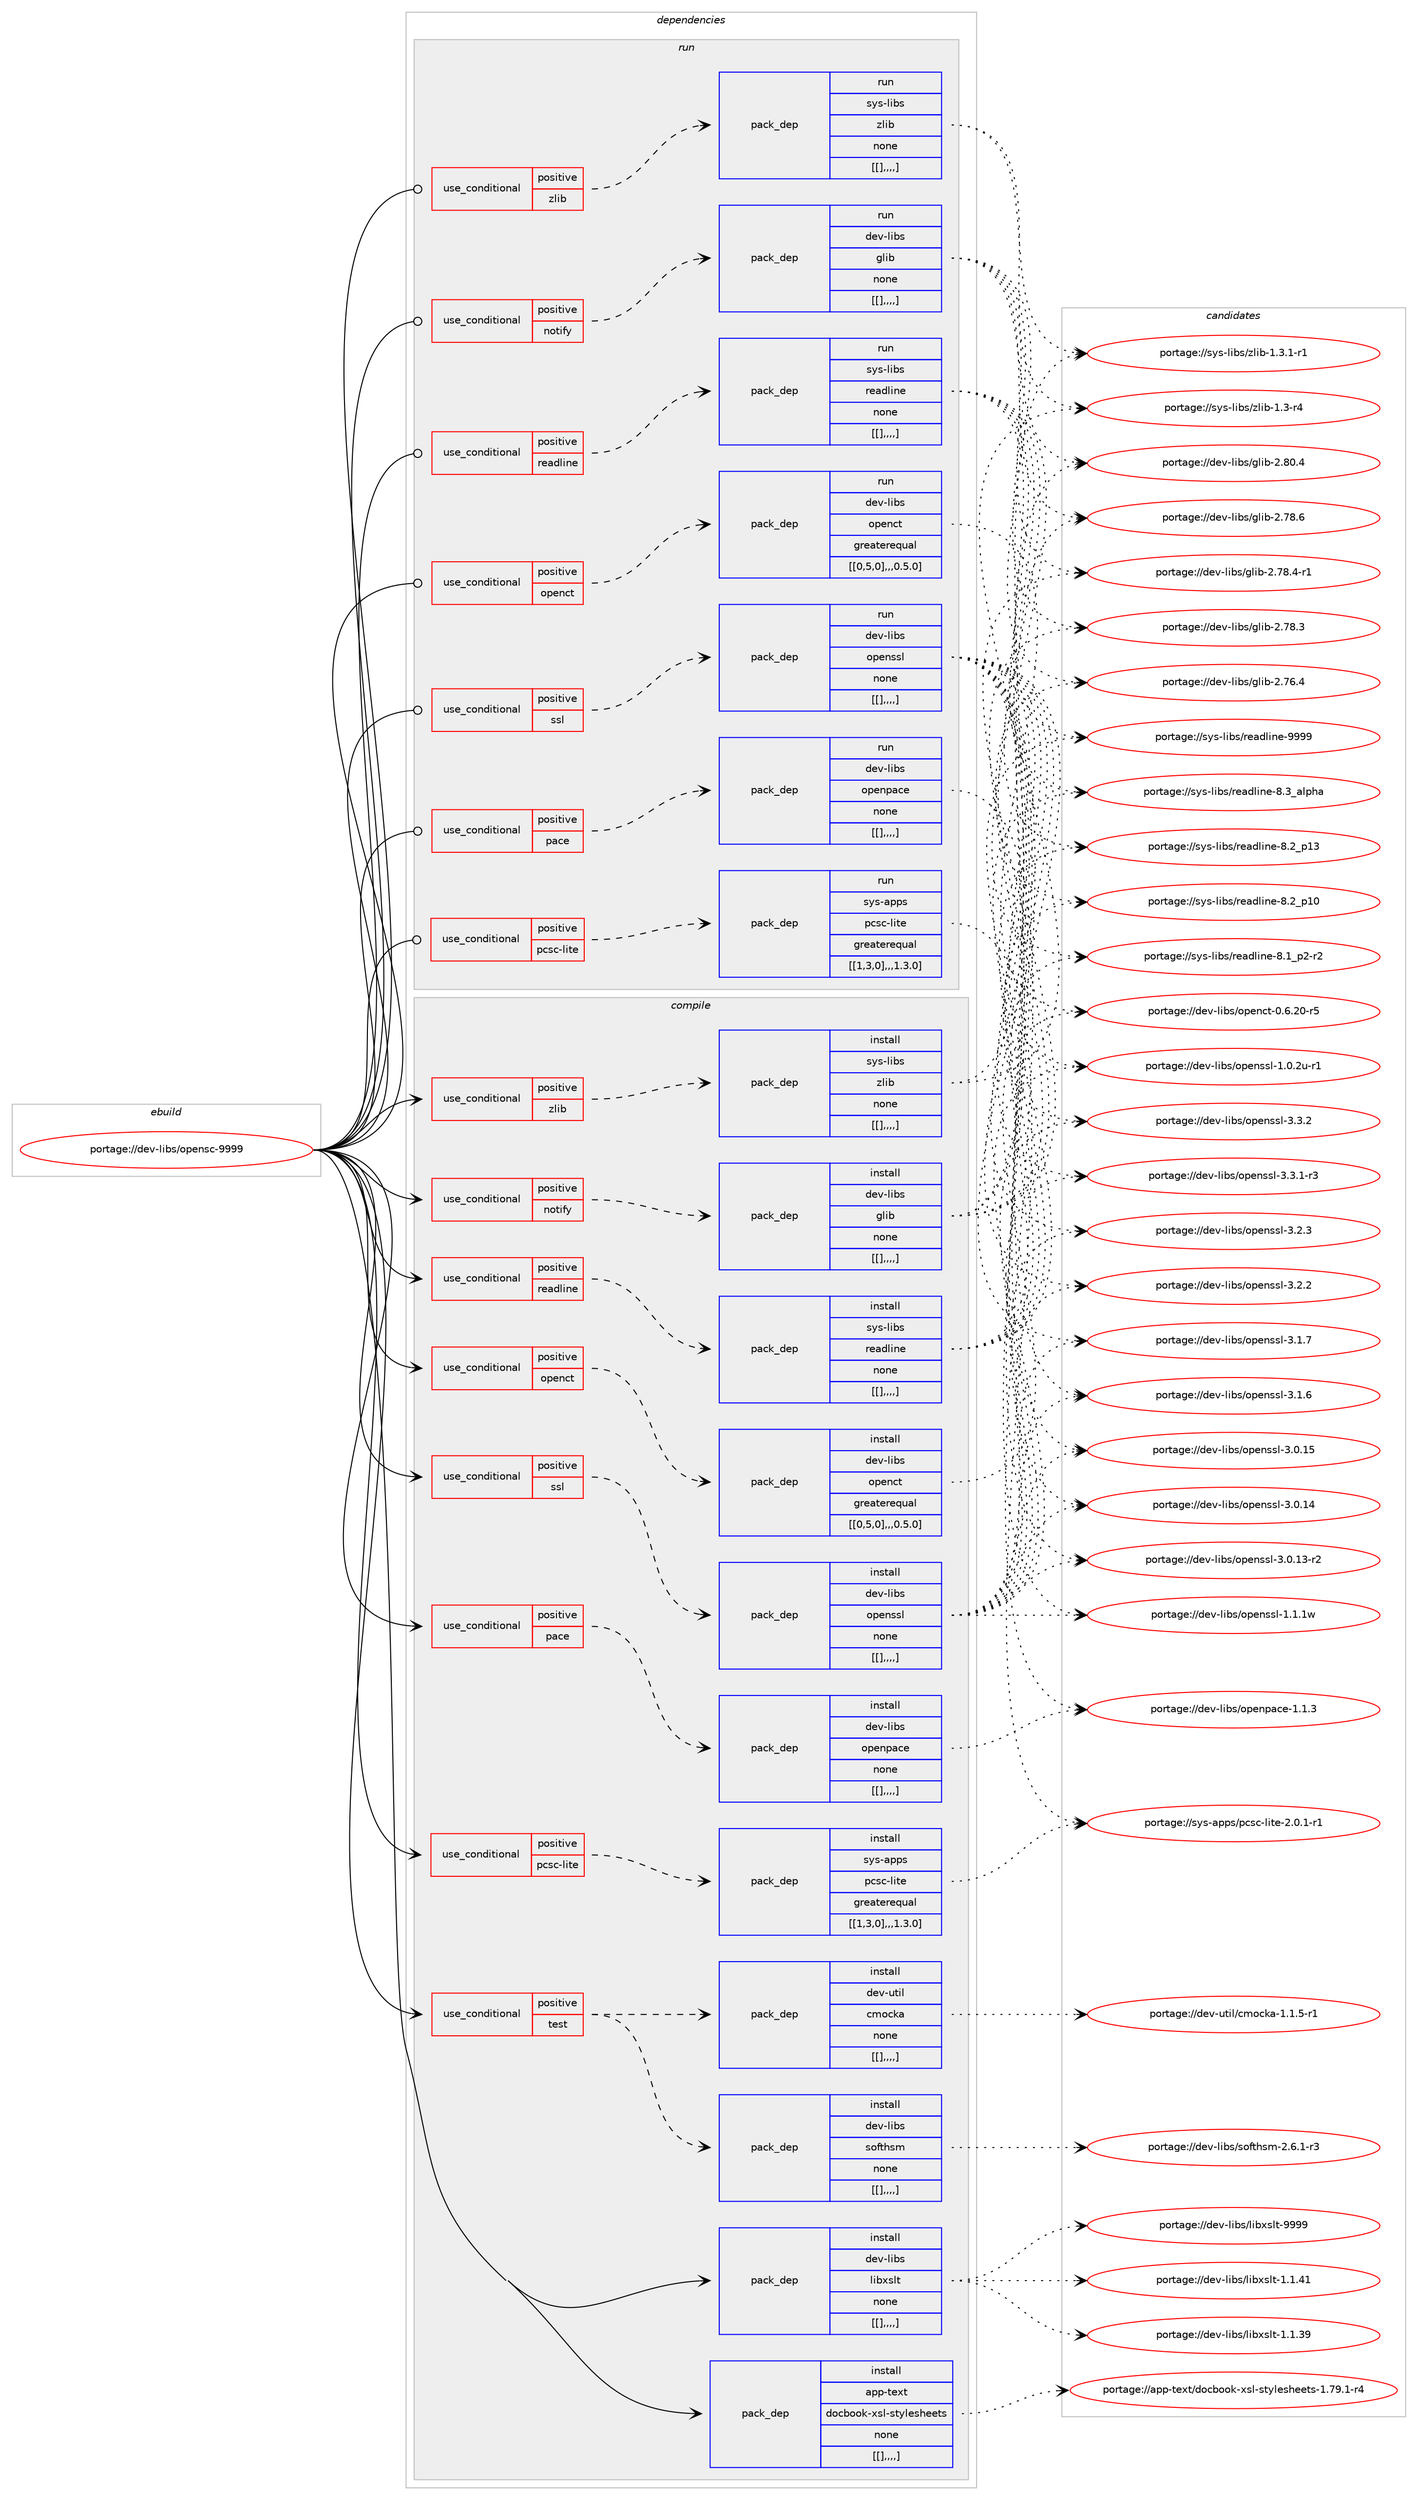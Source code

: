 digraph prolog {

# *************
# Graph options
# *************

newrank=true;
concentrate=true;
compound=true;
graph [rankdir=LR,fontname=Helvetica,fontsize=10,ranksep=1.5];#, ranksep=2.5, nodesep=0.2];
edge  [arrowhead=vee];
node  [fontname=Helvetica,fontsize=10];

# **********
# The ebuild
# **********

subgraph cluster_leftcol {
color=gray;
label=<<i>ebuild</i>>;
id [label="portage://dev-libs/opensc-9999", color=red, width=4, href="../dev-libs/opensc-9999.svg"];
}

# ****************
# The dependencies
# ****************

subgraph cluster_midcol {
color=gray;
label=<<i>dependencies</i>>;
subgraph cluster_compile {
fillcolor="#eeeeee";
style=filled;
label=<<i>compile</i>>;
subgraph cond28629 {
dependency114000 [label=<<TABLE BORDER="0" CELLBORDER="1" CELLSPACING="0" CELLPADDING="4"><TR><TD ROWSPAN="3" CELLPADDING="10">use_conditional</TD></TR><TR><TD>positive</TD></TR><TR><TD>notify</TD></TR></TABLE>>, shape=none, color=red];
subgraph pack84207 {
dependency114001 [label=<<TABLE BORDER="0" CELLBORDER="1" CELLSPACING="0" CELLPADDING="4" WIDTH="220"><TR><TD ROWSPAN="6" CELLPADDING="30">pack_dep</TD></TR><TR><TD WIDTH="110">install</TD></TR><TR><TD>dev-libs</TD></TR><TR><TD>glib</TD></TR><TR><TD>none</TD></TR><TR><TD>[[],,,,]</TD></TR></TABLE>>, shape=none, color=blue];
}
dependency114000:e -> dependency114001:w [weight=20,style="dashed",arrowhead="vee"];
}
id:e -> dependency114000:w [weight=20,style="solid",arrowhead="vee"];
subgraph cond28630 {
dependency114002 [label=<<TABLE BORDER="0" CELLBORDER="1" CELLSPACING="0" CELLPADDING="4"><TR><TD ROWSPAN="3" CELLPADDING="10">use_conditional</TD></TR><TR><TD>positive</TD></TR><TR><TD>openct</TD></TR></TABLE>>, shape=none, color=red];
subgraph pack84208 {
dependency114003 [label=<<TABLE BORDER="0" CELLBORDER="1" CELLSPACING="0" CELLPADDING="4" WIDTH="220"><TR><TD ROWSPAN="6" CELLPADDING="30">pack_dep</TD></TR><TR><TD WIDTH="110">install</TD></TR><TR><TD>dev-libs</TD></TR><TR><TD>openct</TD></TR><TR><TD>greaterequal</TD></TR><TR><TD>[[0,5,0],,,0.5.0]</TD></TR></TABLE>>, shape=none, color=blue];
}
dependency114002:e -> dependency114003:w [weight=20,style="dashed",arrowhead="vee"];
}
id:e -> dependency114002:w [weight=20,style="solid",arrowhead="vee"];
subgraph cond28631 {
dependency114004 [label=<<TABLE BORDER="0" CELLBORDER="1" CELLSPACING="0" CELLPADDING="4"><TR><TD ROWSPAN="3" CELLPADDING="10">use_conditional</TD></TR><TR><TD>positive</TD></TR><TR><TD>pace</TD></TR></TABLE>>, shape=none, color=red];
subgraph pack84209 {
dependency114005 [label=<<TABLE BORDER="0" CELLBORDER="1" CELLSPACING="0" CELLPADDING="4" WIDTH="220"><TR><TD ROWSPAN="6" CELLPADDING="30">pack_dep</TD></TR><TR><TD WIDTH="110">install</TD></TR><TR><TD>dev-libs</TD></TR><TR><TD>openpace</TD></TR><TR><TD>none</TD></TR><TR><TD>[[],,,,]</TD></TR></TABLE>>, shape=none, color=blue];
}
dependency114004:e -> dependency114005:w [weight=20,style="dashed",arrowhead="vee"];
}
id:e -> dependency114004:w [weight=20,style="solid",arrowhead="vee"];
subgraph cond28632 {
dependency114006 [label=<<TABLE BORDER="0" CELLBORDER="1" CELLSPACING="0" CELLPADDING="4"><TR><TD ROWSPAN="3" CELLPADDING="10">use_conditional</TD></TR><TR><TD>positive</TD></TR><TR><TD>pcsc-lite</TD></TR></TABLE>>, shape=none, color=red];
subgraph pack84210 {
dependency114007 [label=<<TABLE BORDER="0" CELLBORDER="1" CELLSPACING="0" CELLPADDING="4" WIDTH="220"><TR><TD ROWSPAN="6" CELLPADDING="30">pack_dep</TD></TR><TR><TD WIDTH="110">install</TD></TR><TR><TD>sys-apps</TD></TR><TR><TD>pcsc-lite</TD></TR><TR><TD>greaterequal</TD></TR><TR><TD>[[1,3,0],,,1.3.0]</TD></TR></TABLE>>, shape=none, color=blue];
}
dependency114006:e -> dependency114007:w [weight=20,style="dashed",arrowhead="vee"];
}
id:e -> dependency114006:w [weight=20,style="solid",arrowhead="vee"];
subgraph cond28633 {
dependency114008 [label=<<TABLE BORDER="0" CELLBORDER="1" CELLSPACING="0" CELLPADDING="4"><TR><TD ROWSPAN="3" CELLPADDING="10">use_conditional</TD></TR><TR><TD>positive</TD></TR><TR><TD>readline</TD></TR></TABLE>>, shape=none, color=red];
subgraph pack84211 {
dependency114009 [label=<<TABLE BORDER="0" CELLBORDER="1" CELLSPACING="0" CELLPADDING="4" WIDTH="220"><TR><TD ROWSPAN="6" CELLPADDING="30">pack_dep</TD></TR><TR><TD WIDTH="110">install</TD></TR><TR><TD>sys-libs</TD></TR><TR><TD>readline</TD></TR><TR><TD>none</TD></TR><TR><TD>[[],,,,]</TD></TR></TABLE>>, shape=none, color=blue];
}
dependency114008:e -> dependency114009:w [weight=20,style="dashed",arrowhead="vee"];
}
id:e -> dependency114008:w [weight=20,style="solid",arrowhead="vee"];
subgraph cond28634 {
dependency114010 [label=<<TABLE BORDER="0" CELLBORDER="1" CELLSPACING="0" CELLPADDING="4"><TR><TD ROWSPAN="3" CELLPADDING="10">use_conditional</TD></TR><TR><TD>positive</TD></TR><TR><TD>ssl</TD></TR></TABLE>>, shape=none, color=red];
subgraph pack84212 {
dependency114011 [label=<<TABLE BORDER="0" CELLBORDER="1" CELLSPACING="0" CELLPADDING="4" WIDTH="220"><TR><TD ROWSPAN="6" CELLPADDING="30">pack_dep</TD></TR><TR><TD WIDTH="110">install</TD></TR><TR><TD>dev-libs</TD></TR><TR><TD>openssl</TD></TR><TR><TD>none</TD></TR><TR><TD>[[],,,,]</TD></TR></TABLE>>, shape=none, color=blue];
}
dependency114010:e -> dependency114011:w [weight=20,style="dashed",arrowhead="vee"];
}
id:e -> dependency114010:w [weight=20,style="solid",arrowhead="vee"];
subgraph cond28635 {
dependency114012 [label=<<TABLE BORDER="0" CELLBORDER="1" CELLSPACING="0" CELLPADDING="4"><TR><TD ROWSPAN="3" CELLPADDING="10">use_conditional</TD></TR><TR><TD>positive</TD></TR><TR><TD>test</TD></TR></TABLE>>, shape=none, color=red];
subgraph pack84213 {
dependency114013 [label=<<TABLE BORDER="0" CELLBORDER="1" CELLSPACING="0" CELLPADDING="4" WIDTH="220"><TR><TD ROWSPAN="6" CELLPADDING="30">pack_dep</TD></TR><TR><TD WIDTH="110">install</TD></TR><TR><TD>dev-util</TD></TR><TR><TD>cmocka</TD></TR><TR><TD>none</TD></TR><TR><TD>[[],,,,]</TD></TR></TABLE>>, shape=none, color=blue];
}
dependency114012:e -> dependency114013:w [weight=20,style="dashed",arrowhead="vee"];
subgraph pack84214 {
dependency114014 [label=<<TABLE BORDER="0" CELLBORDER="1" CELLSPACING="0" CELLPADDING="4" WIDTH="220"><TR><TD ROWSPAN="6" CELLPADDING="30">pack_dep</TD></TR><TR><TD WIDTH="110">install</TD></TR><TR><TD>dev-libs</TD></TR><TR><TD>softhsm</TD></TR><TR><TD>none</TD></TR><TR><TD>[[],,,,]</TD></TR></TABLE>>, shape=none, color=blue];
}
dependency114012:e -> dependency114014:w [weight=20,style="dashed",arrowhead="vee"];
}
id:e -> dependency114012:w [weight=20,style="solid",arrowhead="vee"];
subgraph cond28636 {
dependency114015 [label=<<TABLE BORDER="0" CELLBORDER="1" CELLSPACING="0" CELLPADDING="4"><TR><TD ROWSPAN="3" CELLPADDING="10">use_conditional</TD></TR><TR><TD>positive</TD></TR><TR><TD>zlib</TD></TR></TABLE>>, shape=none, color=red];
subgraph pack84215 {
dependency114016 [label=<<TABLE BORDER="0" CELLBORDER="1" CELLSPACING="0" CELLPADDING="4" WIDTH="220"><TR><TD ROWSPAN="6" CELLPADDING="30">pack_dep</TD></TR><TR><TD WIDTH="110">install</TD></TR><TR><TD>sys-libs</TD></TR><TR><TD>zlib</TD></TR><TR><TD>none</TD></TR><TR><TD>[[],,,,]</TD></TR></TABLE>>, shape=none, color=blue];
}
dependency114015:e -> dependency114016:w [weight=20,style="dashed",arrowhead="vee"];
}
id:e -> dependency114015:w [weight=20,style="solid",arrowhead="vee"];
subgraph pack84216 {
dependency114017 [label=<<TABLE BORDER="0" CELLBORDER="1" CELLSPACING="0" CELLPADDING="4" WIDTH="220"><TR><TD ROWSPAN="6" CELLPADDING="30">pack_dep</TD></TR><TR><TD WIDTH="110">install</TD></TR><TR><TD>app-text</TD></TR><TR><TD>docbook-xsl-stylesheets</TD></TR><TR><TD>none</TD></TR><TR><TD>[[],,,,]</TD></TR></TABLE>>, shape=none, color=blue];
}
id:e -> dependency114017:w [weight=20,style="solid",arrowhead="vee"];
subgraph pack84217 {
dependency114018 [label=<<TABLE BORDER="0" CELLBORDER="1" CELLSPACING="0" CELLPADDING="4" WIDTH="220"><TR><TD ROWSPAN="6" CELLPADDING="30">pack_dep</TD></TR><TR><TD WIDTH="110">install</TD></TR><TR><TD>dev-libs</TD></TR><TR><TD>libxslt</TD></TR><TR><TD>none</TD></TR><TR><TD>[[],,,,]</TD></TR></TABLE>>, shape=none, color=blue];
}
id:e -> dependency114018:w [weight=20,style="solid",arrowhead="vee"];
}
subgraph cluster_compileandrun {
fillcolor="#eeeeee";
style=filled;
label=<<i>compile and run</i>>;
}
subgraph cluster_run {
fillcolor="#eeeeee";
style=filled;
label=<<i>run</i>>;
subgraph cond28637 {
dependency114019 [label=<<TABLE BORDER="0" CELLBORDER="1" CELLSPACING="0" CELLPADDING="4"><TR><TD ROWSPAN="3" CELLPADDING="10">use_conditional</TD></TR><TR><TD>positive</TD></TR><TR><TD>notify</TD></TR></TABLE>>, shape=none, color=red];
subgraph pack84218 {
dependency114020 [label=<<TABLE BORDER="0" CELLBORDER="1" CELLSPACING="0" CELLPADDING="4" WIDTH="220"><TR><TD ROWSPAN="6" CELLPADDING="30">pack_dep</TD></TR><TR><TD WIDTH="110">run</TD></TR><TR><TD>dev-libs</TD></TR><TR><TD>glib</TD></TR><TR><TD>none</TD></TR><TR><TD>[[],,,,]</TD></TR></TABLE>>, shape=none, color=blue];
}
dependency114019:e -> dependency114020:w [weight=20,style="dashed",arrowhead="vee"];
}
id:e -> dependency114019:w [weight=20,style="solid",arrowhead="odot"];
subgraph cond28638 {
dependency114021 [label=<<TABLE BORDER="0" CELLBORDER="1" CELLSPACING="0" CELLPADDING="4"><TR><TD ROWSPAN="3" CELLPADDING="10">use_conditional</TD></TR><TR><TD>positive</TD></TR><TR><TD>openct</TD></TR></TABLE>>, shape=none, color=red];
subgraph pack84219 {
dependency114022 [label=<<TABLE BORDER="0" CELLBORDER="1" CELLSPACING="0" CELLPADDING="4" WIDTH="220"><TR><TD ROWSPAN="6" CELLPADDING="30">pack_dep</TD></TR><TR><TD WIDTH="110">run</TD></TR><TR><TD>dev-libs</TD></TR><TR><TD>openct</TD></TR><TR><TD>greaterequal</TD></TR><TR><TD>[[0,5,0],,,0.5.0]</TD></TR></TABLE>>, shape=none, color=blue];
}
dependency114021:e -> dependency114022:w [weight=20,style="dashed",arrowhead="vee"];
}
id:e -> dependency114021:w [weight=20,style="solid",arrowhead="odot"];
subgraph cond28639 {
dependency114023 [label=<<TABLE BORDER="0" CELLBORDER="1" CELLSPACING="0" CELLPADDING="4"><TR><TD ROWSPAN="3" CELLPADDING="10">use_conditional</TD></TR><TR><TD>positive</TD></TR><TR><TD>pace</TD></TR></TABLE>>, shape=none, color=red];
subgraph pack84220 {
dependency114024 [label=<<TABLE BORDER="0" CELLBORDER="1" CELLSPACING="0" CELLPADDING="4" WIDTH="220"><TR><TD ROWSPAN="6" CELLPADDING="30">pack_dep</TD></TR><TR><TD WIDTH="110">run</TD></TR><TR><TD>dev-libs</TD></TR><TR><TD>openpace</TD></TR><TR><TD>none</TD></TR><TR><TD>[[],,,,]</TD></TR></TABLE>>, shape=none, color=blue];
}
dependency114023:e -> dependency114024:w [weight=20,style="dashed",arrowhead="vee"];
}
id:e -> dependency114023:w [weight=20,style="solid",arrowhead="odot"];
subgraph cond28640 {
dependency114025 [label=<<TABLE BORDER="0" CELLBORDER="1" CELLSPACING="0" CELLPADDING="4"><TR><TD ROWSPAN="3" CELLPADDING="10">use_conditional</TD></TR><TR><TD>positive</TD></TR><TR><TD>pcsc-lite</TD></TR></TABLE>>, shape=none, color=red];
subgraph pack84221 {
dependency114026 [label=<<TABLE BORDER="0" CELLBORDER="1" CELLSPACING="0" CELLPADDING="4" WIDTH="220"><TR><TD ROWSPAN="6" CELLPADDING="30">pack_dep</TD></TR><TR><TD WIDTH="110">run</TD></TR><TR><TD>sys-apps</TD></TR><TR><TD>pcsc-lite</TD></TR><TR><TD>greaterequal</TD></TR><TR><TD>[[1,3,0],,,1.3.0]</TD></TR></TABLE>>, shape=none, color=blue];
}
dependency114025:e -> dependency114026:w [weight=20,style="dashed",arrowhead="vee"];
}
id:e -> dependency114025:w [weight=20,style="solid",arrowhead="odot"];
subgraph cond28641 {
dependency114027 [label=<<TABLE BORDER="0" CELLBORDER="1" CELLSPACING="0" CELLPADDING="4"><TR><TD ROWSPAN="3" CELLPADDING="10">use_conditional</TD></TR><TR><TD>positive</TD></TR><TR><TD>readline</TD></TR></TABLE>>, shape=none, color=red];
subgraph pack84222 {
dependency114028 [label=<<TABLE BORDER="0" CELLBORDER="1" CELLSPACING="0" CELLPADDING="4" WIDTH="220"><TR><TD ROWSPAN="6" CELLPADDING="30">pack_dep</TD></TR><TR><TD WIDTH="110">run</TD></TR><TR><TD>sys-libs</TD></TR><TR><TD>readline</TD></TR><TR><TD>none</TD></TR><TR><TD>[[],,,,]</TD></TR></TABLE>>, shape=none, color=blue];
}
dependency114027:e -> dependency114028:w [weight=20,style="dashed",arrowhead="vee"];
}
id:e -> dependency114027:w [weight=20,style="solid",arrowhead="odot"];
subgraph cond28642 {
dependency114029 [label=<<TABLE BORDER="0" CELLBORDER="1" CELLSPACING="0" CELLPADDING="4"><TR><TD ROWSPAN="3" CELLPADDING="10">use_conditional</TD></TR><TR><TD>positive</TD></TR><TR><TD>ssl</TD></TR></TABLE>>, shape=none, color=red];
subgraph pack84223 {
dependency114030 [label=<<TABLE BORDER="0" CELLBORDER="1" CELLSPACING="0" CELLPADDING="4" WIDTH="220"><TR><TD ROWSPAN="6" CELLPADDING="30">pack_dep</TD></TR><TR><TD WIDTH="110">run</TD></TR><TR><TD>dev-libs</TD></TR><TR><TD>openssl</TD></TR><TR><TD>none</TD></TR><TR><TD>[[],,,,]</TD></TR></TABLE>>, shape=none, color=blue];
}
dependency114029:e -> dependency114030:w [weight=20,style="dashed",arrowhead="vee"];
}
id:e -> dependency114029:w [weight=20,style="solid",arrowhead="odot"];
subgraph cond28643 {
dependency114031 [label=<<TABLE BORDER="0" CELLBORDER="1" CELLSPACING="0" CELLPADDING="4"><TR><TD ROWSPAN="3" CELLPADDING="10">use_conditional</TD></TR><TR><TD>positive</TD></TR><TR><TD>zlib</TD></TR></TABLE>>, shape=none, color=red];
subgraph pack84224 {
dependency114032 [label=<<TABLE BORDER="0" CELLBORDER="1" CELLSPACING="0" CELLPADDING="4" WIDTH="220"><TR><TD ROWSPAN="6" CELLPADDING="30">pack_dep</TD></TR><TR><TD WIDTH="110">run</TD></TR><TR><TD>sys-libs</TD></TR><TR><TD>zlib</TD></TR><TR><TD>none</TD></TR><TR><TD>[[],,,,]</TD></TR></TABLE>>, shape=none, color=blue];
}
dependency114031:e -> dependency114032:w [weight=20,style="dashed",arrowhead="vee"];
}
id:e -> dependency114031:w [weight=20,style="solid",arrowhead="odot"];
}
}

# **************
# The candidates
# **************

subgraph cluster_choices {
rank=same;
color=gray;
label=<<i>candidates</i>>;

subgraph choice84207 {
color=black;
nodesep=1;
choice1001011184510810598115471031081059845504656484652 [label="portage://dev-libs/glib-2.80.4", color=red, width=4,href="../dev-libs/glib-2.80.4.svg"];
choice1001011184510810598115471031081059845504655564654 [label="portage://dev-libs/glib-2.78.6", color=red, width=4,href="../dev-libs/glib-2.78.6.svg"];
choice10010111845108105981154710310810598455046555646524511449 [label="portage://dev-libs/glib-2.78.4-r1", color=red, width=4,href="../dev-libs/glib-2.78.4-r1.svg"];
choice1001011184510810598115471031081059845504655564651 [label="portage://dev-libs/glib-2.78.3", color=red, width=4,href="../dev-libs/glib-2.78.3.svg"];
choice1001011184510810598115471031081059845504655544652 [label="portage://dev-libs/glib-2.76.4", color=red, width=4,href="../dev-libs/glib-2.76.4.svg"];
dependency114001:e -> choice1001011184510810598115471031081059845504656484652:w [style=dotted,weight="100"];
dependency114001:e -> choice1001011184510810598115471031081059845504655564654:w [style=dotted,weight="100"];
dependency114001:e -> choice10010111845108105981154710310810598455046555646524511449:w [style=dotted,weight="100"];
dependency114001:e -> choice1001011184510810598115471031081059845504655564651:w [style=dotted,weight="100"];
dependency114001:e -> choice1001011184510810598115471031081059845504655544652:w [style=dotted,weight="100"];
}
subgraph choice84208 {
color=black;
nodesep=1;
choice10010111845108105981154711111210111099116454846544650484511453 [label="portage://dev-libs/openct-0.6.20-r5", color=red, width=4,href="../dev-libs/openct-0.6.20-r5.svg"];
dependency114003:e -> choice10010111845108105981154711111210111099116454846544650484511453:w [style=dotted,weight="100"];
}
subgraph choice84209 {
color=black;
nodesep=1;
choice1001011184510810598115471111121011101129799101454946494651 [label="portage://dev-libs/openpace-1.1.3", color=red, width=4,href="../dev-libs/openpace-1.1.3.svg"];
dependency114005:e -> choice1001011184510810598115471111121011101129799101454946494651:w [style=dotted,weight="100"];
}
subgraph choice84210 {
color=black;
nodesep=1;
choice1151211154597112112115471129911599451081051161014550464846494511449 [label="portage://sys-apps/pcsc-lite-2.0.1-r1", color=red, width=4,href="../sys-apps/pcsc-lite-2.0.1-r1.svg"];
dependency114007:e -> choice1151211154597112112115471129911599451081051161014550464846494511449:w [style=dotted,weight="100"];
}
subgraph choice84211 {
color=black;
nodesep=1;
choice115121115451081059811547114101971001081051101014557575757 [label="portage://sys-libs/readline-9999", color=red, width=4,href="../sys-libs/readline-9999.svg"];
choice1151211154510810598115471141019710010810511010145564651959710811210497 [label="portage://sys-libs/readline-8.3_alpha", color=red, width=4,href="../sys-libs/readline-8.3_alpha.svg"];
choice1151211154510810598115471141019710010810511010145564650951124951 [label="portage://sys-libs/readline-8.2_p13", color=red, width=4,href="../sys-libs/readline-8.2_p13.svg"];
choice1151211154510810598115471141019710010810511010145564650951124948 [label="portage://sys-libs/readline-8.2_p10", color=red, width=4,href="../sys-libs/readline-8.2_p10.svg"];
choice115121115451081059811547114101971001081051101014556464995112504511450 [label="portage://sys-libs/readline-8.1_p2-r2", color=red, width=4,href="../sys-libs/readline-8.1_p2-r2.svg"];
dependency114009:e -> choice115121115451081059811547114101971001081051101014557575757:w [style=dotted,weight="100"];
dependency114009:e -> choice1151211154510810598115471141019710010810511010145564651959710811210497:w [style=dotted,weight="100"];
dependency114009:e -> choice1151211154510810598115471141019710010810511010145564650951124951:w [style=dotted,weight="100"];
dependency114009:e -> choice1151211154510810598115471141019710010810511010145564650951124948:w [style=dotted,weight="100"];
dependency114009:e -> choice115121115451081059811547114101971001081051101014556464995112504511450:w [style=dotted,weight="100"];
}
subgraph choice84212 {
color=black;
nodesep=1;
choice100101118451081059811547111112101110115115108455146514650 [label="portage://dev-libs/openssl-3.3.2", color=red, width=4,href="../dev-libs/openssl-3.3.2.svg"];
choice1001011184510810598115471111121011101151151084551465146494511451 [label="portage://dev-libs/openssl-3.3.1-r3", color=red, width=4,href="../dev-libs/openssl-3.3.1-r3.svg"];
choice100101118451081059811547111112101110115115108455146504651 [label="portage://dev-libs/openssl-3.2.3", color=red, width=4,href="../dev-libs/openssl-3.2.3.svg"];
choice100101118451081059811547111112101110115115108455146504650 [label="portage://dev-libs/openssl-3.2.2", color=red, width=4,href="../dev-libs/openssl-3.2.2.svg"];
choice100101118451081059811547111112101110115115108455146494655 [label="portage://dev-libs/openssl-3.1.7", color=red, width=4,href="../dev-libs/openssl-3.1.7.svg"];
choice100101118451081059811547111112101110115115108455146494654 [label="portage://dev-libs/openssl-3.1.6", color=red, width=4,href="../dev-libs/openssl-3.1.6.svg"];
choice10010111845108105981154711111210111011511510845514648464953 [label="portage://dev-libs/openssl-3.0.15", color=red, width=4,href="../dev-libs/openssl-3.0.15.svg"];
choice10010111845108105981154711111210111011511510845514648464952 [label="portage://dev-libs/openssl-3.0.14", color=red, width=4,href="../dev-libs/openssl-3.0.14.svg"];
choice100101118451081059811547111112101110115115108455146484649514511450 [label="portage://dev-libs/openssl-3.0.13-r2", color=red, width=4,href="../dev-libs/openssl-3.0.13-r2.svg"];
choice100101118451081059811547111112101110115115108454946494649119 [label="portage://dev-libs/openssl-1.1.1w", color=red, width=4,href="../dev-libs/openssl-1.1.1w.svg"];
choice1001011184510810598115471111121011101151151084549464846501174511449 [label="portage://dev-libs/openssl-1.0.2u-r1", color=red, width=4,href="../dev-libs/openssl-1.0.2u-r1.svg"];
dependency114011:e -> choice100101118451081059811547111112101110115115108455146514650:w [style=dotted,weight="100"];
dependency114011:e -> choice1001011184510810598115471111121011101151151084551465146494511451:w [style=dotted,weight="100"];
dependency114011:e -> choice100101118451081059811547111112101110115115108455146504651:w [style=dotted,weight="100"];
dependency114011:e -> choice100101118451081059811547111112101110115115108455146504650:w [style=dotted,weight="100"];
dependency114011:e -> choice100101118451081059811547111112101110115115108455146494655:w [style=dotted,weight="100"];
dependency114011:e -> choice100101118451081059811547111112101110115115108455146494654:w [style=dotted,weight="100"];
dependency114011:e -> choice10010111845108105981154711111210111011511510845514648464953:w [style=dotted,weight="100"];
dependency114011:e -> choice10010111845108105981154711111210111011511510845514648464952:w [style=dotted,weight="100"];
dependency114011:e -> choice100101118451081059811547111112101110115115108455146484649514511450:w [style=dotted,weight="100"];
dependency114011:e -> choice100101118451081059811547111112101110115115108454946494649119:w [style=dotted,weight="100"];
dependency114011:e -> choice1001011184510810598115471111121011101151151084549464846501174511449:w [style=dotted,weight="100"];
}
subgraph choice84213 {
color=black;
nodesep=1;
choice10010111845117116105108479910911199107974549464946534511449 [label="portage://dev-util/cmocka-1.1.5-r1", color=red, width=4,href="../dev-util/cmocka-1.1.5-r1.svg"];
dependency114013:e -> choice10010111845117116105108479910911199107974549464946534511449:w [style=dotted,weight="100"];
}
subgraph choice84214 {
color=black;
nodesep=1;
choice1001011184510810598115471151111021161041151094550465446494511451 [label="portage://dev-libs/softhsm-2.6.1-r3", color=red, width=4,href="../dev-libs/softhsm-2.6.1-r3.svg"];
dependency114014:e -> choice1001011184510810598115471151111021161041151094550465446494511451:w [style=dotted,weight="100"];
}
subgraph choice84215 {
color=black;
nodesep=1;
choice115121115451081059811547122108105984549465146494511449 [label="portage://sys-libs/zlib-1.3.1-r1", color=red, width=4,href="../sys-libs/zlib-1.3.1-r1.svg"];
choice11512111545108105981154712210810598454946514511452 [label="portage://sys-libs/zlib-1.3-r4", color=red, width=4,href="../sys-libs/zlib-1.3-r4.svg"];
dependency114016:e -> choice115121115451081059811547122108105984549465146494511449:w [style=dotted,weight="100"];
dependency114016:e -> choice11512111545108105981154712210810598454946514511452:w [style=dotted,weight="100"];
}
subgraph choice84216 {
color=black;
nodesep=1;
choice97112112451161011201164710011199981111111074512011510845115116121108101115104101101116115454946555746494511452 [label="portage://app-text/docbook-xsl-stylesheets-1.79.1-r4", color=red, width=4,href="../app-text/docbook-xsl-stylesheets-1.79.1-r4.svg"];
dependency114017:e -> choice97112112451161011201164710011199981111111074512011510845115116121108101115104101101116115454946555746494511452:w [style=dotted,weight="100"];
}
subgraph choice84217 {
color=black;
nodesep=1;
choice100101118451081059811547108105981201151081164557575757 [label="portage://dev-libs/libxslt-9999", color=red, width=4,href="../dev-libs/libxslt-9999.svg"];
choice1001011184510810598115471081059812011510811645494649465249 [label="portage://dev-libs/libxslt-1.1.41", color=red, width=4,href="../dev-libs/libxslt-1.1.41.svg"];
choice1001011184510810598115471081059812011510811645494649465157 [label="portage://dev-libs/libxslt-1.1.39", color=red, width=4,href="../dev-libs/libxslt-1.1.39.svg"];
dependency114018:e -> choice100101118451081059811547108105981201151081164557575757:w [style=dotted,weight="100"];
dependency114018:e -> choice1001011184510810598115471081059812011510811645494649465249:w [style=dotted,weight="100"];
dependency114018:e -> choice1001011184510810598115471081059812011510811645494649465157:w [style=dotted,weight="100"];
}
subgraph choice84218 {
color=black;
nodesep=1;
choice1001011184510810598115471031081059845504656484652 [label="portage://dev-libs/glib-2.80.4", color=red, width=4,href="../dev-libs/glib-2.80.4.svg"];
choice1001011184510810598115471031081059845504655564654 [label="portage://dev-libs/glib-2.78.6", color=red, width=4,href="../dev-libs/glib-2.78.6.svg"];
choice10010111845108105981154710310810598455046555646524511449 [label="portage://dev-libs/glib-2.78.4-r1", color=red, width=4,href="../dev-libs/glib-2.78.4-r1.svg"];
choice1001011184510810598115471031081059845504655564651 [label="portage://dev-libs/glib-2.78.3", color=red, width=4,href="../dev-libs/glib-2.78.3.svg"];
choice1001011184510810598115471031081059845504655544652 [label="portage://dev-libs/glib-2.76.4", color=red, width=4,href="../dev-libs/glib-2.76.4.svg"];
dependency114020:e -> choice1001011184510810598115471031081059845504656484652:w [style=dotted,weight="100"];
dependency114020:e -> choice1001011184510810598115471031081059845504655564654:w [style=dotted,weight="100"];
dependency114020:e -> choice10010111845108105981154710310810598455046555646524511449:w [style=dotted,weight="100"];
dependency114020:e -> choice1001011184510810598115471031081059845504655564651:w [style=dotted,weight="100"];
dependency114020:e -> choice1001011184510810598115471031081059845504655544652:w [style=dotted,weight="100"];
}
subgraph choice84219 {
color=black;
nodesep=1;
choice10010111845108105981154711111210111099116454846544650484511453 [label="portage://dev-libs/openct-0.6.20-r5", color=red, width=4,href="../dev-libs/openct-0.6.20-r5.svg"];
dependency114022:e -> choice10010111845108105981154711111210111099116454846544650484511453:w [style=dotted,weight="100"];
}
subgraph choice84220 {
color=black;
nodesep=1;
choice1001011184510810598115471111121011101129799101454946494651 [label="portage://dev-libs/openpace-1.1.3", color=red, width=4,href="../dev-libs/openpace-1.1.3.svg"];
dependency114024:e -> choice1001011184510810598115471111121011101129799101454946494651:w [style=dotted,weight="100"];
}
subgraph choice84221 {
color=black;
nodesep=1;
choice1151211154597112112115471129911599451081051161014550464846494511449 [label="portage://sys-apps/pcsc-lite-2.0.1-r1", color=red, width=4,href="../sys-apps/pcsc-lite-2.0.1-r1.svg"];
dependency114026:e -> choice1151211154597112112115471129911599451081051161014550464846494511449:w [style=dotted,weight="100"];
}
subgraph choice84222 {
color=black;
nodesep=1;
choice115121115451081059811547114101971001081051101014557575757 [label="portage://sys-libs/readline-9999", color=red, width=4,href="../sys-libs/readline-9999.svg"];
choice1151211154510810598115471141019710010810511010145564651959710811210497 [label="portage://sys-libs/readline-8.3_alpha", color=red, width=4,href="../sys-libs/readline-8.3_alpha.svg"];
choice1151211154510810598115471141019710010810511010145564650951124951 [label="portage://sys-libs/readline-8.2_p13", color=red, width=4,href="../sys-libs/readline-8.2_p13.svg"];
choice1151211154510810598115471141019710010810511010145564650951124948 [label="portage://sys-libs/readline-8.2_p10", color=red, width=4,href="../sys-libs/readline-8.2_p10.svg"];
choice115121115451081059811547114101971001081051101014556464995112504511450 [label="portage://sys-libs/readline-8.1_p2-r2", color=red, width=4,href="../sys-libs/readline-8.1_p2-r2.svg"];
dependency114028:e -> choice115121115451081059811547114101971001081051101014557575757:w [style=dotted,weight="100"];
dependency114028:e -> choice1151211154510810598115471141019710010810511010145564651959710811210497:w [style=dotted,weight="100"];
dependency114028:e -> choice1151211154510810598115471141019710010810511010145564650951124951:w [style=dotted,weight="100"];
dependency114028:e -> choice1151211154510810598115471141019710010810511010145564650951124948:w [style=dotted,weight="100"];
dependency114028:e -> choice115121115451081059811547114101971001081051101014556464995112504511450:w [style=dotted,weight="100"];
}
subgraph choice84223 {
color=black;
nodesep=1;
choice100101118451081059811547111112101110115115108455146514650 [label="portage://dev-libs/openssl-3.3.2", color=red, width=4,href="../dev-libs/openssl-3.3.2.svg"];
choice1001011184510810598115471111121011101151151084551465146494511451 [label="portage://dev-libs/openssl-3.3.1-r3", color=red, width=4,href="../dev-libs/openssl-3.3.1-r3.svg"];
choice100101118451081059811547111112101110115115108455146504651 [label="portage://dev-libs/openssl-3.2.3", color=red, width=4,href="../dev-libs/openssl-3.2.3.svg"];
choice100101118451081059811547111112101110115115108455146504650 [label="portage://dev-libs/openssl-3.2.2", color=red, width=4,href="../dev-libs/openssl-3.2.2.svg"];
choice100101118451081059811547111112101110115115108455146494655 [label="portage://dev-libs/openssl-3.1.7", color=red, width=4,href="../dev-libs/openssl-3.1.7.svg"];
choice100101118451081059811547111112101110115115108455146494654 [label="portage://dev-libs/openssl-3.1.6", color=red, width=4,href="../dev-libs/openssl-3.1.6.svg"];
choice10010111845108105981154711111210111011511510845514648464953 [label="portage://dev-libs/openssl-3.0.15", color=red, width=4,href="../dev-libs/openssl-3.0.15.svg"];
choice10010111845108105981154711111210111011511510845514648464952 [label="portage://dev-libs/openssl-3.0.14", color=red, width=4,href="../dev-libs/openssl-3.0.14.svg"];
choice100101118451081059811547111112101110115115108455146484649514511450 [label="portage://dev-libs/openssl-3.0.13-r2", color=red, width=4,href="../dev-libs/openssl-3.0.13-r2.svg"];
choice100101118451081059811547111112101110115115108454946494649119 [label="portage://dev-libs/openssl-1.1.1w", color=red, width=4,href="../dev-libs/openssl-1.1.1w.svg"];
choice1001011184510810598115471111121011101151151084549464846501174511449 [label="portage://dev-libs/openssl-1.0.2u-r1", color=red, width=4,href="../dev-libs/openssl-1.0.2u-r1.svg"];
dependency114030:e -> choice100101118451081059811547111112101110115115108455146514650:w [style=dotted,weight="100"];
dependency114030:e -> choice1001011184510810598115471111121011101151151084551465146494511451:w [style=dotted,weight="100"];
dependency114030:e -> choice100101118451081059811547111112101110115115108455146504651:w [style=dotted,weight="100"];
dependency114030:e -> choice100101118451081059811547111112101110115115108455146504650:w [style=dotted,weight="100"];
dependency114030:e -> choice100101118451081059811547111112101110115115108455146494655:w [style=dotted,weight="100"];
dependency114030:e -> choice100101118451081059811547111112101110115115108455146494654:w [style=dotted,weight="100"];
dependency114030:e -> choice10010111845108105981154711111210111011511510845514648464953:w [style=dotted,weight="100"];
dependency114030:e -> choice10010111845108105981154711111210111011511510845514648464952:w [style=dotted,weight="100"];
dependency114030:e -> choice100101118451081059811547111112101110115115108455146484649514511450:w [style=dotted,weight="100"];
dependency114030:e -> choice100101118451081059811547111112101110115115108454946494649119:w [style=dotted,weight="100"];
dependency114030:e -> choice1001011184510810598115471111121011101151151084549464846501174511449:w [style=dotted,weight="100"];
}
subgraph choice84224 {
color=black;
nodesep=1;
choice115121115451081059811547122108105984549465146494511449 [label="portage://sys-libs/zlib-1.3.1-r1", color=red, width=4,href="../sys-libs/zlib-1.3.1-r1.svg"];
choice11512111545108105981154712210810598454946514511452 [label="portage://sys-libs/zlib-1.3-r4", color=red, width=4,href="../sys-libs/zlib-1.3-r4.svg"];
dependency114032:e -> choice115121115451081059811547122108105984549465146494511449:w [style=dotted,weight="100"];
dependency114032:e -> choice11512111545108105981154712210810598454946514511452:w [style=dotted,weight="100"];
}
}

}
